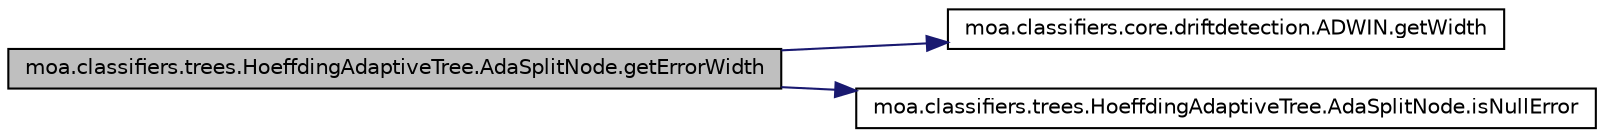 digraph G
{
  edge [fontname="Helvetica",fontsize="10",labelfontname="Helvetica",labelfontsize="10"];
  node [fontname="Helvetica",fontsize="10",shape=record];
  rankdir=LR;
  Node1 [label="moa.classifiers.trees.HoeffdingAdaptiveTree.AdaSplitNode.getErrorWidth",height=0.2,width=0.4,color="black", fillcolor="grey75", style="filled" fontcolor="black"];
  Node1 -> Node2 [color="midnightblue",fontsize="10",style="solid",fontname="Helvetica"];
  Node2 [label="moa.classifiers.core.driftdetection.ADWIN.getWidth",height=0.2,width=0.4,color="black", fillcolor="white", style="filled",URL="$classmoa_1_1classifiers_1_1core_1_1driftdetection_1_1ADWIN.html#a48ff7af682a6c9eed9d14819d31d095e"];
  Node1 -> Node3 [color="midnightblue",fontsize="10",style="solid",fontname="Helvetica"];
  Node3 [label="moa.classifiers.trees.HoeffdingAdaptiveTree.AdaSplitNode.isNullError",height=0.2,width=0.4,color="black", fillcolor="white", style="filled",URL="$classmoa_1_1classifiers_1_1trees_1_1HoeffdingAdaptiveTree_1_1AdaSplitNode.html#aa19b5b09b2d63972ac1ce275af6478d6"];
}
